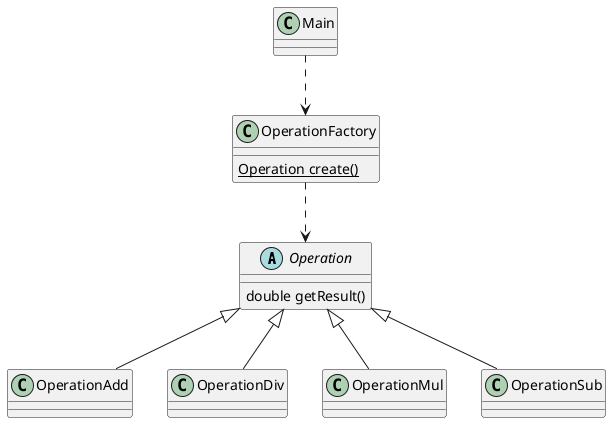 @startuml
abstract class Operation{
double getResult()
}
class OperationAdd
class OperationDiv
class OperationMul
class OperationSub
class OperationFactory{
 {static} Operation create()
 }
 class Main
 Main..>OperationFactory
OperationFactory ..> Operation
'OperationFactory ..> OperationAdd
'OperationFactory ..> OperationSub
'OperationFactory ..> OperationMul
'OperationFactory ..> OperationDiv
Operation<|--OperationAdd
Operation<|--OperationSub
Operation<|--OperationMul
Operation<|--OperationDiv
@enduml